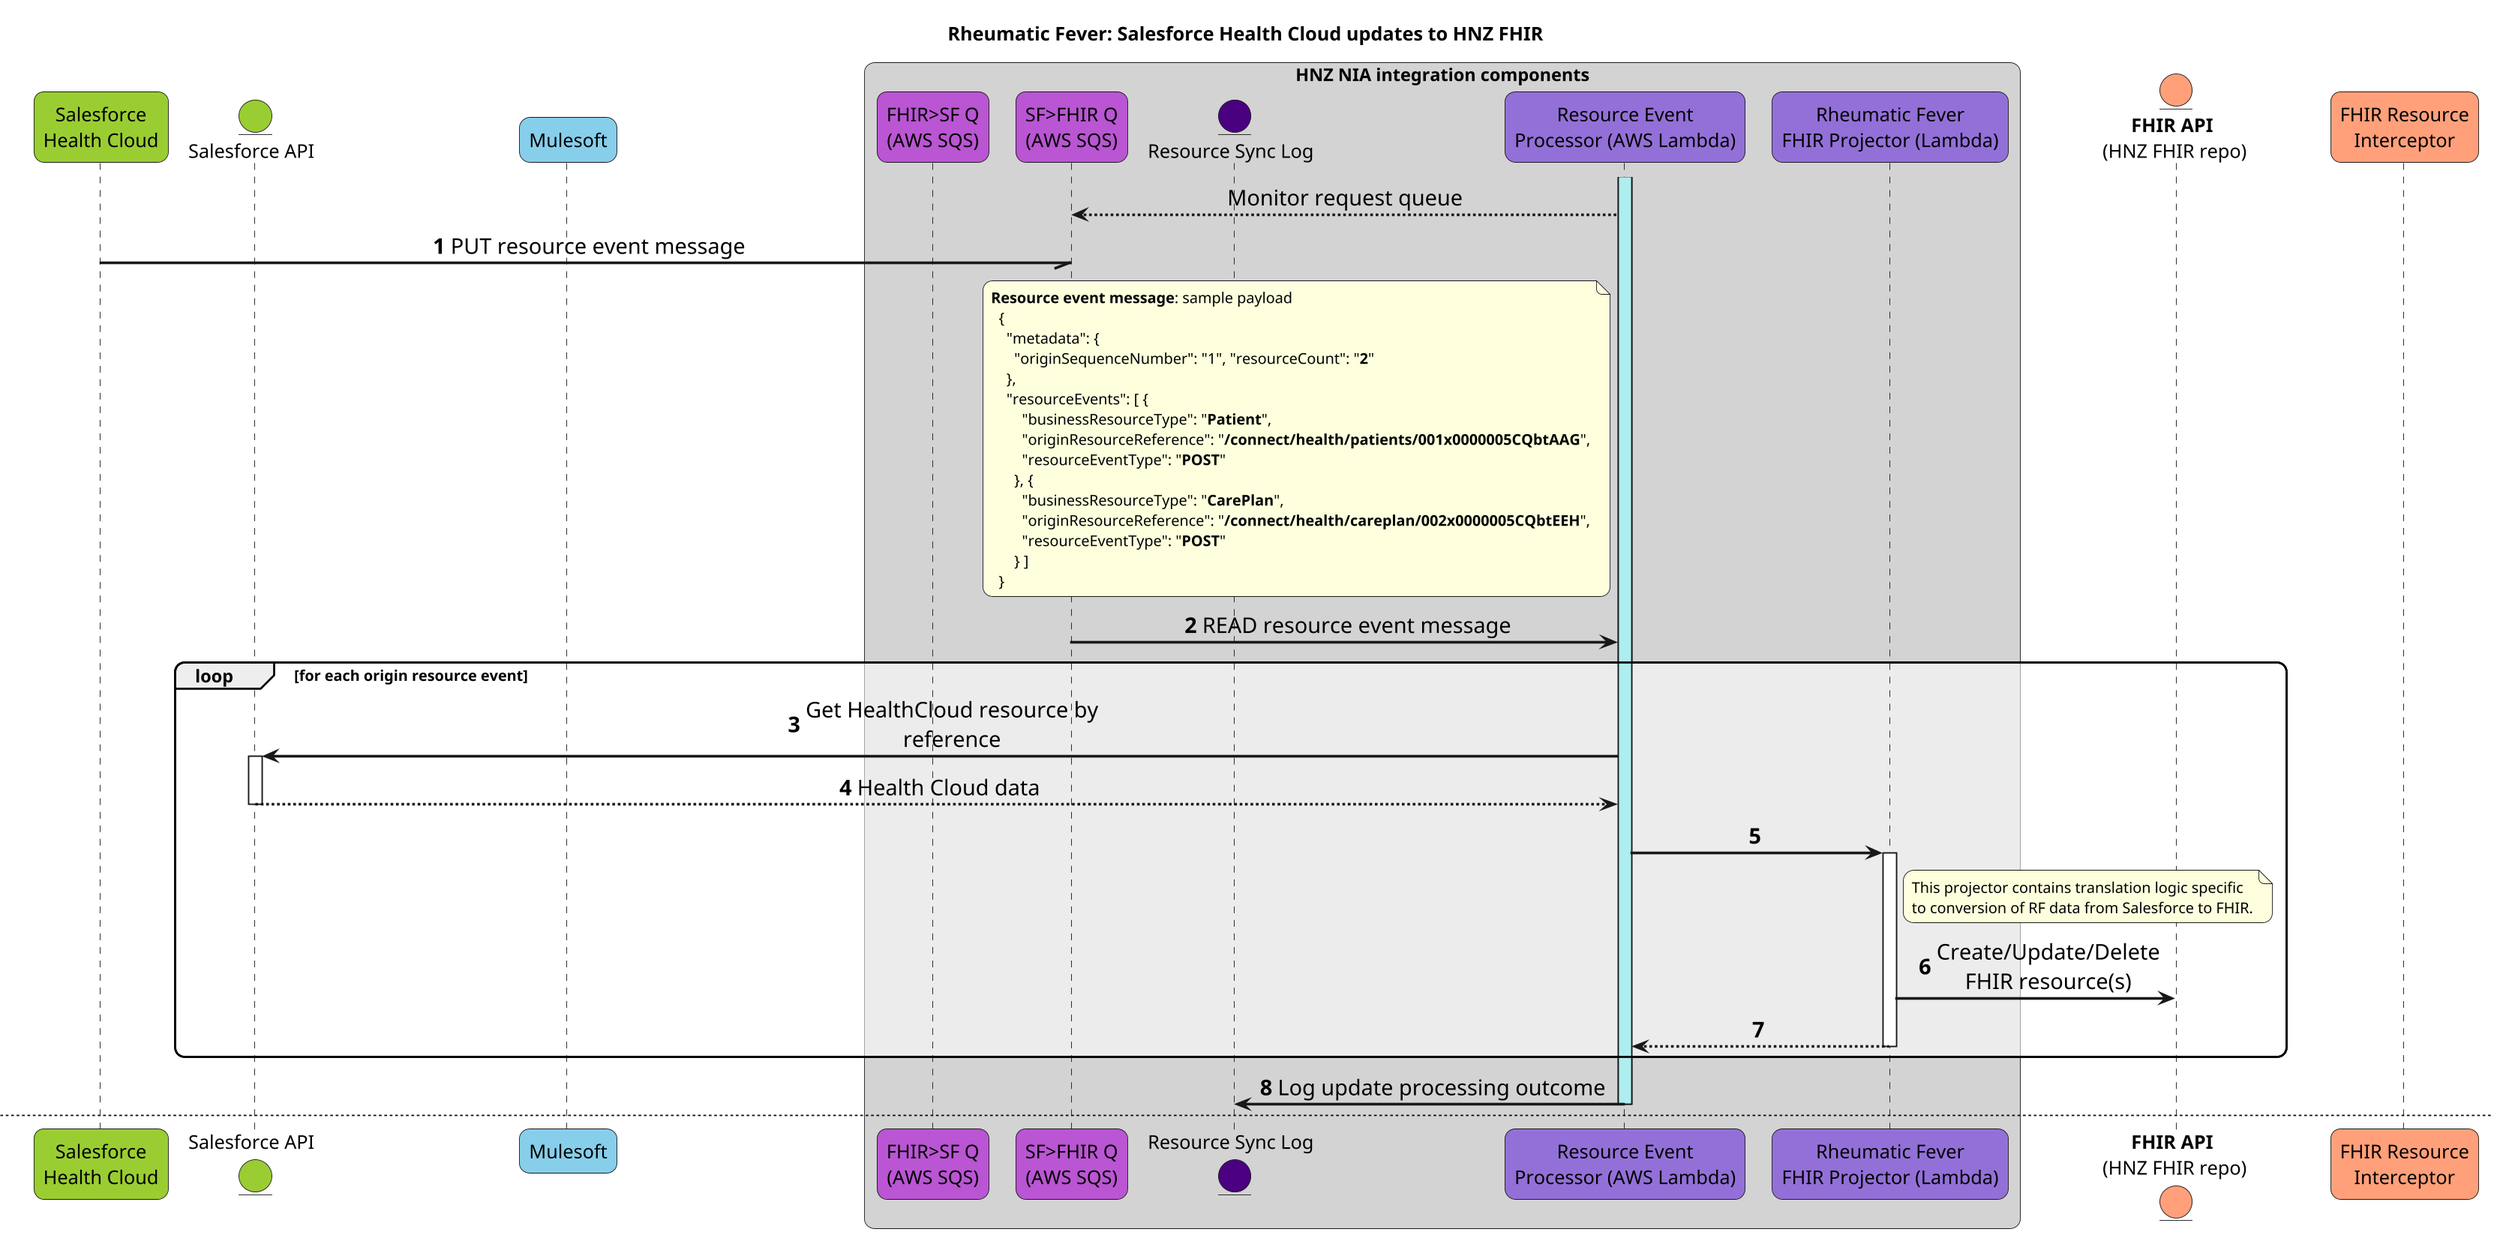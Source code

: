 @startuml seq-RF-SQS-SF-FHIR-integration


autonumber "<b> 00"

skinparam ArrowFontSize 16
skinparam BoxPadding 10
skinparam dpi 400
skinparam maxMessageSize 224
skinparam MaxMessageSize 250
skinparam NoteFontSize 11
skinparam ParticipantPadding 5
skinparam responseMessageBelowArrow true
skinparam roundcorner 15
skinparam sequenceArrowThickness 2
skinparam SequenceMessageAlignment center
skinparam sequenceStyle uml2

' semi-transparent sequence groups!
' see https://sarafian.github.io/tips/2021/03/11/plantuml-tips-tricks-1.html#:~:text=responseMessageBelowArrow-,Semi,-transparent%20group%20backgrounds
skinparam SequenceGroupBodyBackgroundColor #FFFFFF90


scale max 800 width

' *******************
' ** page 1
title "Rheumatic Fever: Salesforce Health Cloud updates to HNZ FHIR"

participant "Salesforce\nHealth Cloud" as OLLIE #YellowGreen
entity "Salesforce API" as SFAPI #YellowGreen
participant "Mulesoft" as MULE #SkyBlue

box "HNZ NIA integration components" #LightGrey
  participant "FHIR>SF Q\n(AWS SQS)" as SFINQ #MediumOrchid
  participant "SF>FHIR Q\n(AWS SQS)" as FHIRINQ #MediumOrchid
  entity "Resource Sync Log" as SYNCLOG #Indigo
  participant "Resource Event\nProcessor (AWS Lambda)" as ROSIE #MediumPurple
  participant "Rheumatic Fever\nFHIR Projector (Lambda)" as WICKET #MediumPurple
end box

entity "**FHIR API**\n (HNZ FHIR repo)" as FHIRAPI #LightSalmon
participant "FHIR Resource\nInterceptor" as FHIRINT #LightSalmon

autonumber stop

activate ROSIE #PaleTurquoise

ROSIE -[dotted]> FHIRINQ : Monitor request queue

autonumber "<b> 0"

OLLIE -// FHIRINQ: PUT resource event message

note left of ROSIE
  **Resource event message**: sample payload
    {
      "metadata": {
        "originSequenceNumber": "1", "resourceCount": "**2**" 
      },
      "resourceEvents": [ {
          "businessResourceType": "**Patient**",
          "originResourceReference": "**/connect/health/patients/001x0000005CQbtAAG**",
          "resourceEventType": "**POST**"
        }, {
          "businessResourceType": "**CarePlan**",
          "originResourceReference": "**/connect/health/careplan/002x0000005CQbtEEH**",
          "resourceEventType": "**POST**"
        } ]
    }
end note

FHIRINQ -> ROSIE: READ resource event message

loop for each origin resource event
  ROSIE -> SFAPI++: Get HealthCloud resource by reference
  return Health Cloud data
  ROSIE -> WICKET++
  
  note right of WICKET
    This projector contains translation logic specific
    to conversion of RF data from Salesforce to FHIR.
  end note
  WICKET -> FHIRAPI: Create/Update/Delete\nFHIR resource(s)
  return
end

ROSIE -> SYNCLOG : Log update processing outcome

deactivate ROSIE
'SFINQ -[dotted]-> OLLIE: acknowledged received by ollie

' *******************
' ** page 2
newpage Rheumatic Fever: HNZ FHIR updates to Salesforce Health Cloud

autonumber stop

MULE -->> SFINQ : Monitor request queue

autonumber "<b> 0"

FHIRAPI --> FHIRINT: Intercepted FHIR\nresource update

FHIRINT -// SFINQ: PUT resource event message

note right of SFINQ
 **Resource event message**: sample payload
    {
      "metadata": {
        "originSequenceNumber": "6", "resourceCount": "**2**" 
      },
      "resourceEvents": [ {
          "businessResourceType": "**CarePlan**",
          "originResourceReference": "**/CarePlan/eb8f346c-1b05-40d1-9c37-b282436e764c**",
          "resourceEventType": "**PUT**"
        }, {
          "businessResourceType": "**Encounter**",
          "originResourceReference": "**/Encounter/7a7ba082-f237-4c84-9034-dd1f35f159ad**",
          "resourceEventType": "**POST**"
        } ]
    }
end note

SFINQ -> MULE++: READ resource event message

loop for each origin resource event
  MULE -> FHIRAPI++: Get FHIR resource by reference
  return FHIR resource repr.
  MULE -> SFAPI++: Create/Update/Delete\nHealth Cloud resource(s)
  SFAPI --> OLLIE
  return
end

MULE -> SYNCLOG : Log update processing outcome

deactivate MULE

@enduml
